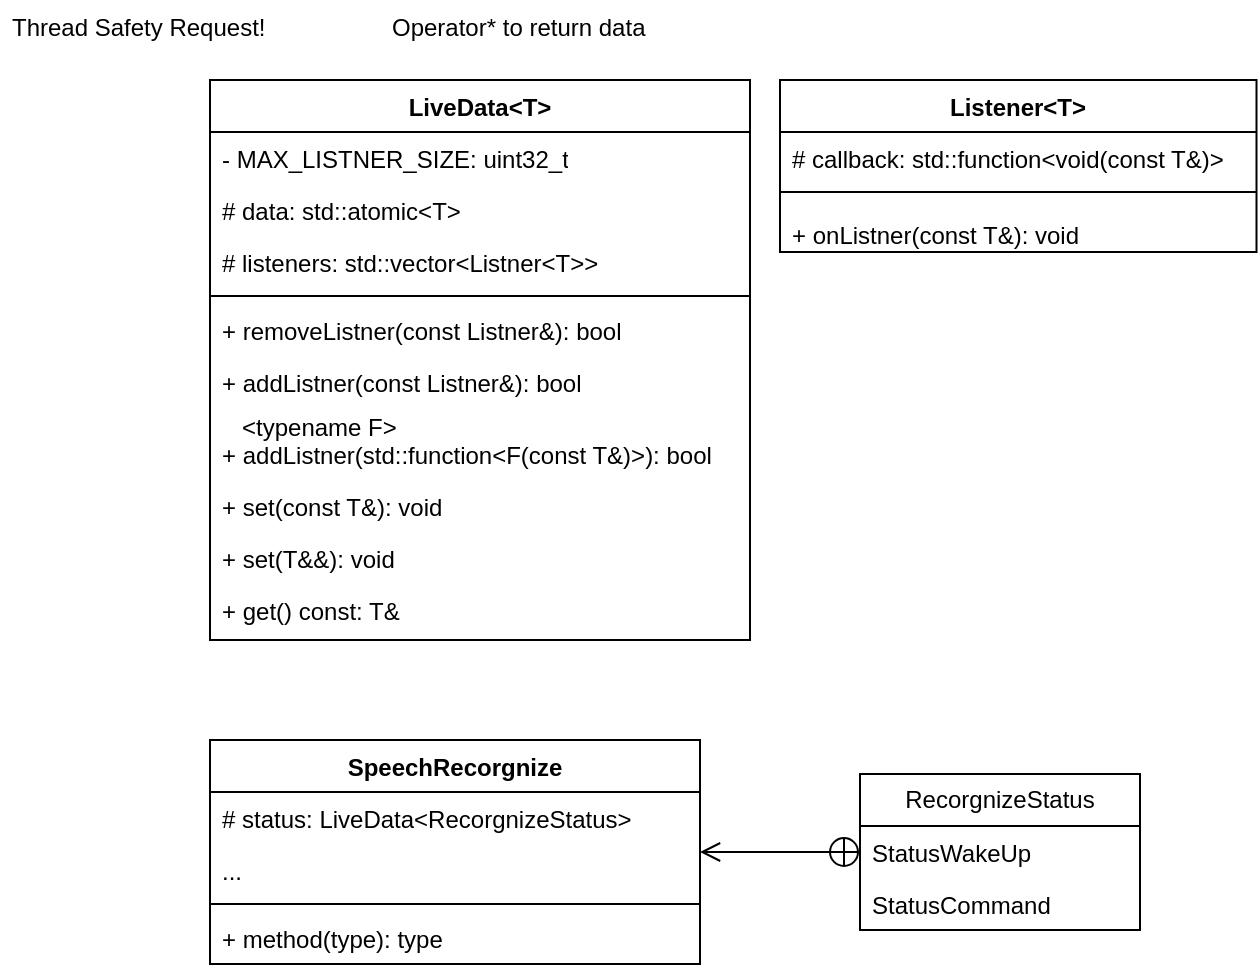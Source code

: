<mxfile version="22.1.18" type="device">
  <diagram id="C5RBs43oDa-KdzZeNtuy" name="Page-1">
    <mxGraphModel dx="339" dy="983" grid="1" gridSize="10" guides="1" tooltips="1" connect="1" arrows="1" fold="1" page="1" pageScale="1" pageWidth="827" pageHeight="1169" math="0" shadow="0">
      <root>
        <mxCell id="WIyWlLk6GJQsqaUBKTNV-0" />
        <mxCell id="WIyWlLk6GJQsqaUBKTNV-1" parent="WIyWlLk6GJQsqaUBKTNV-0" />
        <mxCell id="71u9DsZxVaM8Zv6Ix6Kz-13" value="LiveData&amp;lt;T&amp;gt;" style="swimlane;fontStyle=1;align=center;verticalAlign=top;childLayout=stackLayout;horizontal=1;startSize=26;horizontalStack=0;resizeParent=1;resizeParentMax=0;resizeLast=0;collapsible=1;marginBottom=0;whiteSpace=wrap;html=1;" parent="WIyWlLk6GJQsqaUBKTNV-1" vertex="1">
          <mxGeometry x="135" y="190" width="270" height="280" as="geometry" />
        </mxCell>
        <mxCell id="71u9DsZxVaM8Zv6Ix6Kz-33" value="- MAX_LISTNER_SIZE: uint32_t" style="text;strokeColor=none;fillColor=none;align=left;verticalAlign=top;spacingLeft=4;spacingRight=4;overflow=hidden;rotatable=0;points=[[0,0.5],[1,0.5]];portConstraint=eastwest;whiteSpace=wrap;html=1;" parent="71u9DsZxVaM8Zv6Ix6Kz-13" vertex="1">
          <mxGeometry y="26" width="270" height="26" as="geometry" />
        </mxCell>
        <mxCell id="71u9DsZxVaM8Zv6Ix6Kz-14" value="# data: std::atomic&amp;lt;&lt;span style=&quot;background-color: initial;&quot;&gt;T&amp;gt;&lt;/span&gt;" style="text;strokeColor=none;fillColor=none;align=left;verticalAlign=top;spacingLeft=4;spacingRight=4;overflow=hidden;rotatable=0;points=[[0,0.5],[1,0.5]];portConstraint=eastwest;whiteSpace=wrap;html=1;" parent="71u9DsZxVaM8Zv6Ix6Kz-13" vertex="1">
          <mxGeometry y="52" width="270" height="26" as="geometry" />
        </mxCell>
        <mxCell id="71u9DsZxVaM8Zv6Ix6Kz-24" value="# listeners: std::vector&amp;lt;Listner&amp;lt;T&amp;gt;&amp;gt;" style="text;strokeColor=none;fillColor=none;align=left;verticalAlign=top;spacingLeft=4;spacingRight=4;overflow=hidden;rotatable=0;points=[[0,0.5],[1,0.5]];portConstraint=eastwest;whiteSpace=wrap;html=1;" parent="71u9DsZxVaM8Zv6Ix6Kz-13" vertex="1">
          <mxGeometry y="78" width="270" height="26" as="geometry" />
        </mxCell>
        <mxCell id="71u9DsZxVaM8Zv6Ix6Kz-15" value="" style="line;strokeWidth=1;fillColor=none;align=left;verticalAlign=middle;spacingTop=-1;spacingLeft=3;spacingRight=3;rotatable=0;labelPosition=right;points=[];portConstraint=eastwest;strokeColor=inherit;" parent="71u9DsZxVaM8Zv6Ix6Kz-13" vertex="1">
          <mxGeometry y="104" width="270" height="8" as="geometry" />
        </mxCell>
        <mxCell id="71u9DsZxVaM8Zv6Ix6Kz-34" value="+ removeListner(const Listner&amp;amp;): bool" style="text;strokeColor=none;fillColor=none;align=left;verticalAlign=top;spacingLeft=4;spacingRight=4;overflow=hidden;rotatable=0;points=[[0,0.5],[1,0.5]];portConstraint=eastwest;whiteSpace=wrap;html=1;" parent="71u9DsZxVaM8Zv6Ix6Kz-13" vertex="1">
          <mxGeometry y="112" width="270" height="26" as="geometry" />
        </mxCell>
        <mxCell id="71u9DsZxVaM8Zv6Ix6Kz-30" value="+ addListner(const Listner&amp;amp;): bool" style="text;strokeColor=none;fillColor=none;align=left;verticalAlign=top;spacingLeft=4;spacingRight=4;overflow=hidden;rotatable=0;points=[[0,0.5],[1,0.5]];portConstraint=eastwest;whiteSpace=wrap;html=1;" parent="71u9DsZxVaM8Zv6Ix6Kz-13" vertex="1">
          <mxGeometry y="138" width="270" height="22" as="geometry" />
        </mxCell>
        <mxCell id="71u9DsZxVaM8Zv6Ix6Kz-38" value="&amp;nbsp; &amp;nbsp;&amp;lt;typename&lt;span style=&quot;background-color: initial;&quot;&gt;&amp;nbsp;F&amp;gt;&lt;/span&gt;&lt;br&gt;+ addListner(std::function&amp;lt;F(const T&amp;amp;)&amp;gt;&lt;span style=&quot;background-color: initial;&quot;&gt;): bool&lt;/span&gt;" style="text;strokeColor=none;fillColor=none;align=left;verticalAlign=top;spacingLeft=4;spacingRight=4;overflow=hidden;rotatable=0;points=[[0,0.5],[1,0.5]];portConstraint=eastwest;whiteSpace=wrap;html=1;" parent="71u9DsZxVaM8Zv6Ix6Kz-13" vertex="1">
          <mxGeometry y="160" width="270" height="40" as="geometry" />
        </mxCell>
        <mxCell id="71u9DsZxVaM8Zv6Ix6Kz-16" value="+ set(const T&amp;amp;): void" style="text;strokeColor=none;fillColor=none;align=left;verticalAlign=top;spacingLeft=4;spacingRight=4;overflow=hidden;rotatable=0;points=[[0,0.5],[1,0.5]];portConstraint=eastwest;whiteSpace=wrap;html=1;" parent="71u9DsZxVaM8Zv6Ix6Kz-13" vertex="1">
          <mxGeometry y="200" width="270" height="26" as="geometry" />
        </mxCell>
        <mxCell id="71u9DsZxVaM8Zv6Ix6Kz-35" value="+ set(T&amp;amp;&amp;amp;): void" style="text;strokeColor=none;fillColor=none;align=left;verticalAlign=top;spacingLeft=4;spacingRight=4;overflow=hidden;rotatable=0;points=[[0,0.5],[1,0.5]];portConstraint=eastwest;whiteSpace=wrap;html=1;" parent="71u9DsZxVaM8Zv6Ix6Kz-13" vertex="1">
          <mxGeometry y="226" width="270" height="26" as="geometry" />
        </mxCell>
        <mxCell id="71u9DsZxVaM8Zv6Ix6Kz-36" value="+ get() const: T&amp;amp;" style="text;strokeColor=none;fillColor=none;align=left;verticalAlign=top;spacingLeft=4;spacingRight=4;overflow=hidden;rotatable=0;points=[[0,0.5],[1,0.5]];portConstraint=eastwest;whiteSpace=wrap;html=1;" parent="71u9DsZxVaM8Zv6Ix6Kz-13" vertex="1">
          <mxGeometry y="252" width="270" height="28" as="geometry" />
        </mxCell>
        <mxCell id="71u9DsZxVaM8Zv6Ix6Kz-37" value="Thread Safety Request!" style="text;strokeColor=none;fillColor=none;align=left;verticalAlign=top;spacingLeft=4;spacingRight=4;overflow=hidden;rotatable=0;points=[[0,0.5],[1,0.5]];portConstraint=eastwest;whiteSpace=wrap;html=1;" parent="WIyWlLk6GJQsqaUBKTNV-1" vertex="1">
          <mxGeometry x="30" y="150" width="200" height="26" as="geometry" />
        </mxCell>
        <mxCell id="71u9DsZxVaM8Zv6Ix6Kz-44" value="SpeechRecorgnize" style="swimlane;fontStyle=1;align=center;verticalAlign=top;childLayout=stackLayout;horizontal=1;startSize=26;horizontalStack=0;resizeParent=1;resizeParentMax=0;resizeLast=0;collapsible=1;marginBottom=0;whiteSpace=wrap;html=1;" parent="WIyWlLk6GJQsqaUBKTNV-1" vertex="1">
          <mxGeometry x="135" y="520" width="245" height="112" as="geometry" />
        </mxCell>
        <mxCell id="71u9DsZxVaM8Zv6Ix6Kz-45" value="# status: LiveData&amp;lt;RecorgnizeStatus&amp;gt;" style="text;strokeColor=none;fillColor=none;align=left;verticalAlign=top;spacingLeft=4;spacingRight=4;overflow=hidden;rotatable=0;points=[[0,0.5],[1,0.5]];portConstraint=eastwest;whiteSpace=wrap;html=1;" parent="71u9DsZxVaM8Zv6Ix6Kz-44" vertex="1">
          <mxGeometry y="26" width="245" height="26" as="geometry" />
        </mxCell>
        <mxCell id="71u9DsZxVaM8Zv6Ix6Kz-53" value="..." style="text;strokeColor=none;fillColor=none;align=left;verticalAlign=top;spacingLeft=4;spacingRight=4;overflow=hidden;rotatable=0;points=[[0,0.5],[1,0.5]];portConstraint=eastwest;whiteSpace=wrap;html=1;" parent="71u9DsZxVaM8Zv6Ix6Kz-44" vertex="1">
          <mxGeometry y="52" width="245" height="26" as="geometry" />
        </mxCell>
        <mxCell id="71u9DsZxVaM8Zv6Ix6Kz-46" value="" style="line;strokeWidth=1;fillColor=none;align=left;verticalAlign=middle;spacingTop=-1;spacingLeft=3;spacingRight=3;rotatable=0;labelPosition=right;points=[];portConstraint=eastwest;strokeColor=inherit;" parent="71u9DsZxVaM8Zv6Ix6Kz-44" vertex="1">
          <mxGeometry y="78" width="245" height="8" as="geometry" />
        </mxCell>
        <mxCell id="71u9DsZxVaM8Zv6Ix6Kz-47" value="+ method(type): type" style="text;strokeColor=none;fillColor=none;align=left;verticalAlign=top;spacingLeft=4;spacingRight=4;overflow=hidden;rotatable=0;points=[[0,0.5],[1,0.5]];portConstraint=eastwest;whiteSpace=wrap;html=1;" parent="71u9DsZxVaM8Zv6Ix6Kz-44" vertex="1">
          <mxGeometry y="86" width="245" height="26" as="geometry" />
        </mxCell>
        <mxCell id="71u9DsZxVaM8Zv6Ix6Kz-48" value="RecorgnizeStatus" style="swimlane;fontStyle=0;childLayout=stackLayout;horizontal=1;startSize=26;fillColor=none;horizontalStack=0;resizeParent=1;resizeParentMax=0;resizeLast=0;collapsible=1;marginBottom=0;whiteSpace=wrap;html=1;" parent="WIyWlLk6GJQsqaUBKTNV-1" vertex="1">
          <mxGeometry x="460" y="537" width="140" height="78" as="geometry" />
        </mxCell>
        <mxCell id="71u9DsZxVaM8Zv6Ix6Kz-50" value="StatusWakeUp" style="text;strokeColor=none;fillColor=none;align=left;verticalAlign=top;spacingLeft=4;spacingRight=4;overflow=hidden;rotatable=0;points=[[0,0.5],[1,0.5]];portConstraint=eastwest;whiteSpace=wrap;html=1;" parent="71u9DsZxVaM8Zv6Ix6Kz-48" vertex="1">
          <mxGeometry y="26" width="140" height="26" as="geometry" />
        </mxCell>
        <mxCell id="71u9DsZxVaM8Zv6Ix6Kz-51" value="StatusCommand" style="text;strokeColor=none;fillColor=none;align=left;verticalAlign=top;spacingLeft=4;spacingRight=4;overflow=hidden;rotatable=0;points=[[0,0.5],[1,0.5]];portConstraint=eastwest;whiteSpace=wrap;html=1;" parent="71u9DsZxVaM8Zv6Ix6Kz-48" vertex="1">
          <mxGeometry y="52" width="140" height="26" as="geometry" />
        </mxCell>
        <mxCell id="71u9DsZxVaM8Zv6Ix6Kz-52" value="" style="endArrow=open;startArrow=circlePlus;endFill=0;startFill=0;endSize=8;html=1;rounded=0;" parent="WIyWlLk6GJQsqaUBKTNV-1" source="71u9DsZxVaM8Zv6Ix6Kz-48" target="71u9DsZxVaM8Zv6Ix6Kz-44" edge="1">
          <mxGeometry width="160" relative="1" as="geometry">
            <mxPoint x="405" y="480" as="sourcePoint" />
            <mxPoint x="565" y="480" as="targetPoint" />
          </mxGeometry>
        </mxCell>
        <mxCell id="71u9DsZxVaM8Zv6Ix6Kz-65" value="Listener&amp;lt;T&amp;gt;" style="swimlane;fontStyle=1;align=center;verticalAlign=top;childLayout=stackLayout;horizontal=1;startSize=26;horizontalStack=0;resizeParent=1;resizeParentMax=0;resizeLast=0;collapsible=1;marginBottom=0;whiteSpace=wrap;html=1;" parent="WIyWlLk6GJQsqaUBKTNV-1" vertex="1">
          <mxGeometry x="420" y="190" width="238.25" height="86" as="geometry" />
        </mxCell>
        <mxCell id="71u9DsZxVaM8Zv6Ix6Kz-66" value="# callback: std::function&amp;lt;void(const T&amp;amp;)&amp;gt;" style="text;strokeColor=none;fillColor=none;align=left;verticalAlign=top;spacingLeft=4;spacingRight=4;overflow=hidden;rotatable=0;points=[[0,0.5],[1,0.5]];portConstraint=eastwest;whiteSpace=wrap;html=1;" parent="71u9DsZxVaM8Zv6Ix6Kz-65" vertex="1">
          <mxGeometry y="26" width="238.25" height="26" as="geometry" />
        </mxCell>
        <mxCell id="71u9DsZxVaM8Zv6Ix6Kz-67" value="" style="line;strokeWidth=1;fillColor=none;align=left;verticalAlign=middle;spacingTop=-1;spacingLeft=3;spacingRight=3;rotatable=0;labelPosition=right;points=[];portConstraint=eastwest;strokeColor=inherit;" parent="71u9DsZxVaM8Zv6Ix6Kz-65" vertex="1">
          <mxGeometry y="52" width="238.25" height="8" as="geometry" />
        </mxCell>
        <mxCell id="71u9DsZxVaM8Zv6Ix6Kz-68" value="&lt;p style=&quot;margin: 4px 0px 0px; text-align: center;&quot;&gt;&lt;span style=&quot;background-color: initial; text-align: left;&quot;&gt;+ onListner(const T&amp;amp;): void&lt;/span&gt;&lt;/p&gt;" style="text;strokeColor=none;fillColor=none;align=left;verticalAlign=top;spacingLeft=4;spacingRight=4;overflow=hidden;rotatable=0;points=[[0,0.5],[1,0.5]];portConstraint=eastwest;whiteSpace=wrap;html=1;" parent="71u9DsZxVaM8Zv6Ix6Kz-65" vertex="1">
          <mxGeometry y="60" width="238.25" height="26" as="geometry" />
        </mxCell>
        <mxCell id="71u9DsZxVaM8Zv6Ix6Kz-69" value="Operator* to return data" style="text;strokeColor=none;fillColor=none;align=left;verticalAlign=top;spacingLeft=4;spacingRight=4;overflow=hidden;rotatable=0;points=[[0,0.5],[1,0.5]];portConstraint=eastwest;whiteSpace=wrap;html=1;" parent="WIyWlLk6GJQsqaUBKTNV-1" vertex="1">
          <mxGeometry x="220" y="150" width="200" height="26" as="geometry" />
        </mxCell>
      </root>
    </mxGraphModel>
  </diagram>
</mxfile>
